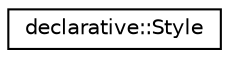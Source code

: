 digraph "Graphical Class Hierarchy"
{
 // LATEX_PDF_SIZE
  edge [fontname="Helvetica",fontsize="10",labelfontname="Helvetica",labelfontsize="10"];
  node [fontname="Helvetica",fontsize="10",shape=record];
  rankdir="LR";
  Node0 [label="declarative::Style",height=0.2,width=0.4,color="black", fillcolor="white", style="filled",URL="$structdeclarative_1_1Style.html",tooltip="Extra styles wrapper."];
}
